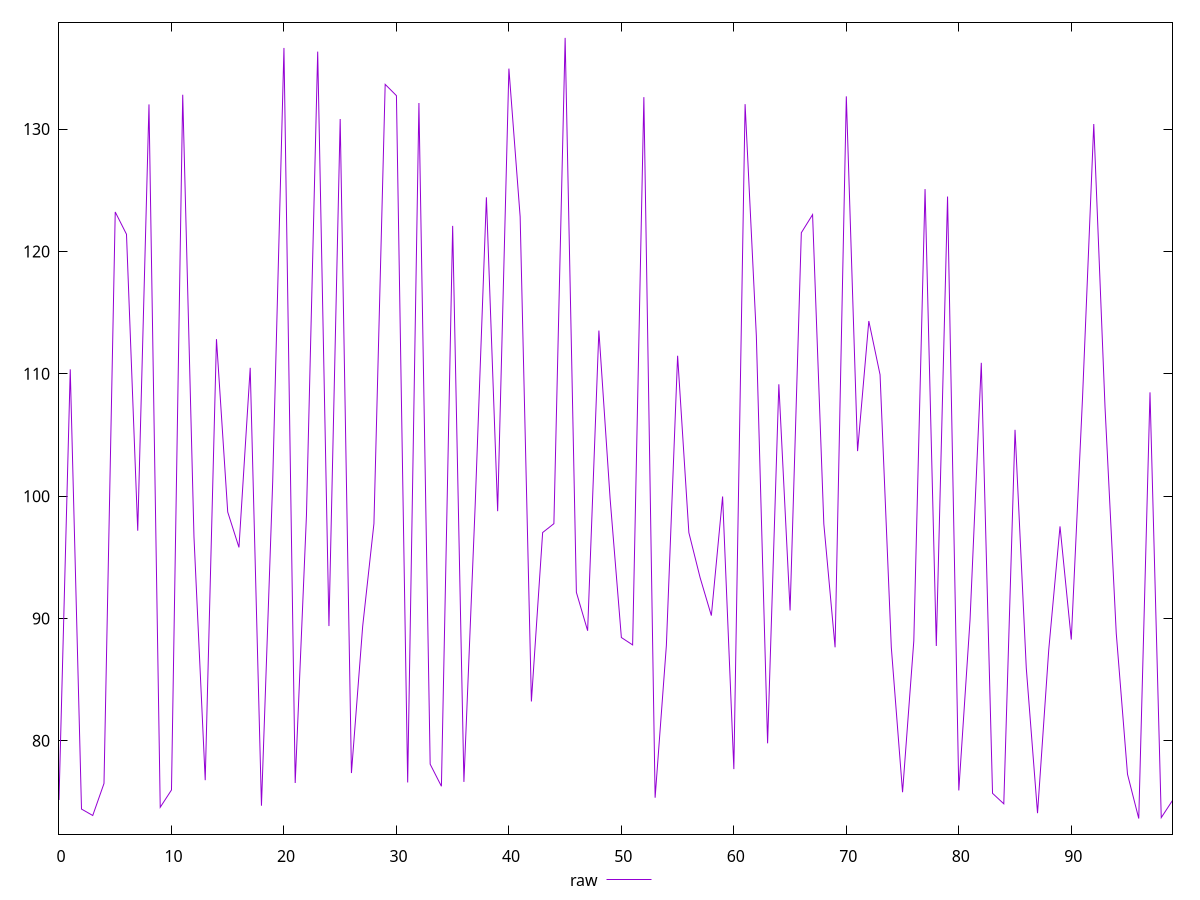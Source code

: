reset

$raw <<EOF
0 75.16699999999999
1 110.365
2 74.425
3 73.9
4 76.518
5 123.226
6 121.406
7 97.173
8 132.017
9 74.57
10 75.986
11 132.809
12 96.679
13 76.786
14 112.83200000000001
15 98.705
16 95.812
17 110.489
18 74.701
19 101.198
20 136.631
21 76.55699999999999
22 98.416
23 136.333
24 89.385
25 130.827
26 77.371
27 89.366
28 97.75399999999999
29 133.656
30 132.735
31 76.601
32 132.13199999999998
33 78.094
34 76.28899999999999
35 122.09100000000001
36 76.64699999999999
37 99.21300000000001
38 124.427
39 98.773
40 134.945
41 122.83500000000001
42 83.219
43 97.02699999999999
44 97.752
45 137.453
46 92.14
47 89.001
48 113.536
49 99.782
50 88.446
51 87.842
52 132.61
53 75.351
54 87.785
55 111.477
56 97.02
57 93.34
58 90.23899999999999
59 99.972
60 77.692
61 132.041
62 113.10900000000001
63 79.8
64 109.14200000000001
65 90.65899999999999
66 121.52900000000001
67 123.01
68 97.72999999999999
69 87.64699999999999
70 132.679
71 103.681
72 114.314
73 109.922
74 87.639
75 75.802
76 88.166
77 125.096
78 87.756
79 124.48700000000001
80 75.94800000000001
81 89.893
82 110.9
83 75.711
84 74.85499999999999
85 105.423
86 85.94500000000001
87 74.09299999999999
88 87.475
89 97.53
90 88.28
91 108.025
92 130.413
93 107.291
94 88.783
95 77.273
96 73.653
97 108.483
98 73.724
99 75.131
EOF

set key outside below
set xrange [0:99]
set yrange [72.37700000000001:138.729]
set trange [72.37700000000001:138.729]
set terminal svg size 640, 500 enhanced background rgb 'white'
set output "reports/report_00033_2021-03-01T14-23-16.841Z/server-response-time/samples/astro-inner/raw/values.svg"

plot $raw title "raw" with line

reset
